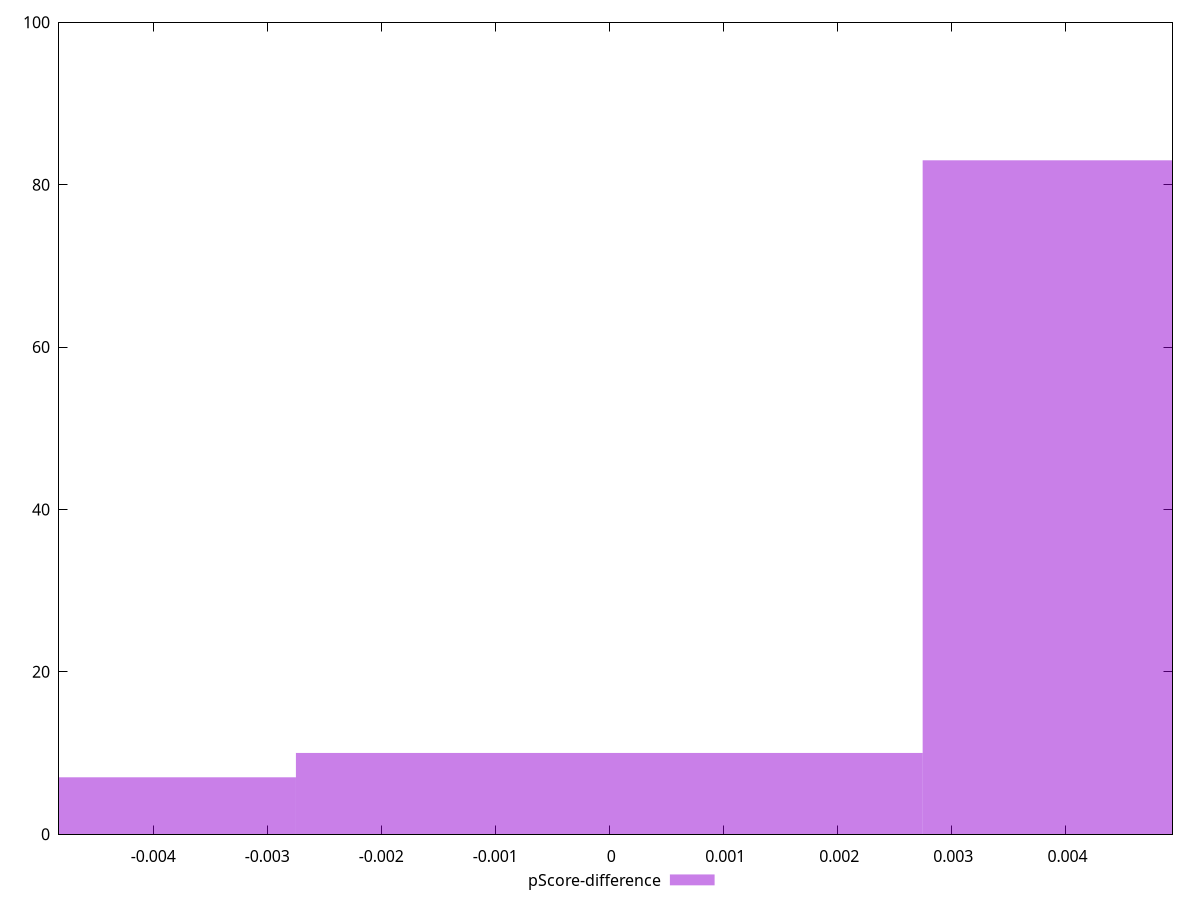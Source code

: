 reset

$pScoreDifference <<EOF
0 10
0.005496376650291493 83
-0.005496376650291493 7
EOF

set key outside below
set boxwidth 0.005496376650291493
set xrange [-0.004825918058909862:0.0049392941941479585]
set yrange [0:100]
set trange [0:100]
set style fill transparent solid 0.5 noborder
set terminal svg size 640, 490 enhanced background rgb 'white'
set output "report_00011_2021-02-09T10:53:21.242Z/first-contentful-paint/samples/pages+cached+noadtech+nomedia+nocss/pScore-difference/histogram.svg"

plot $pScoreDifference title "pScore-difference" with boxes

reset
